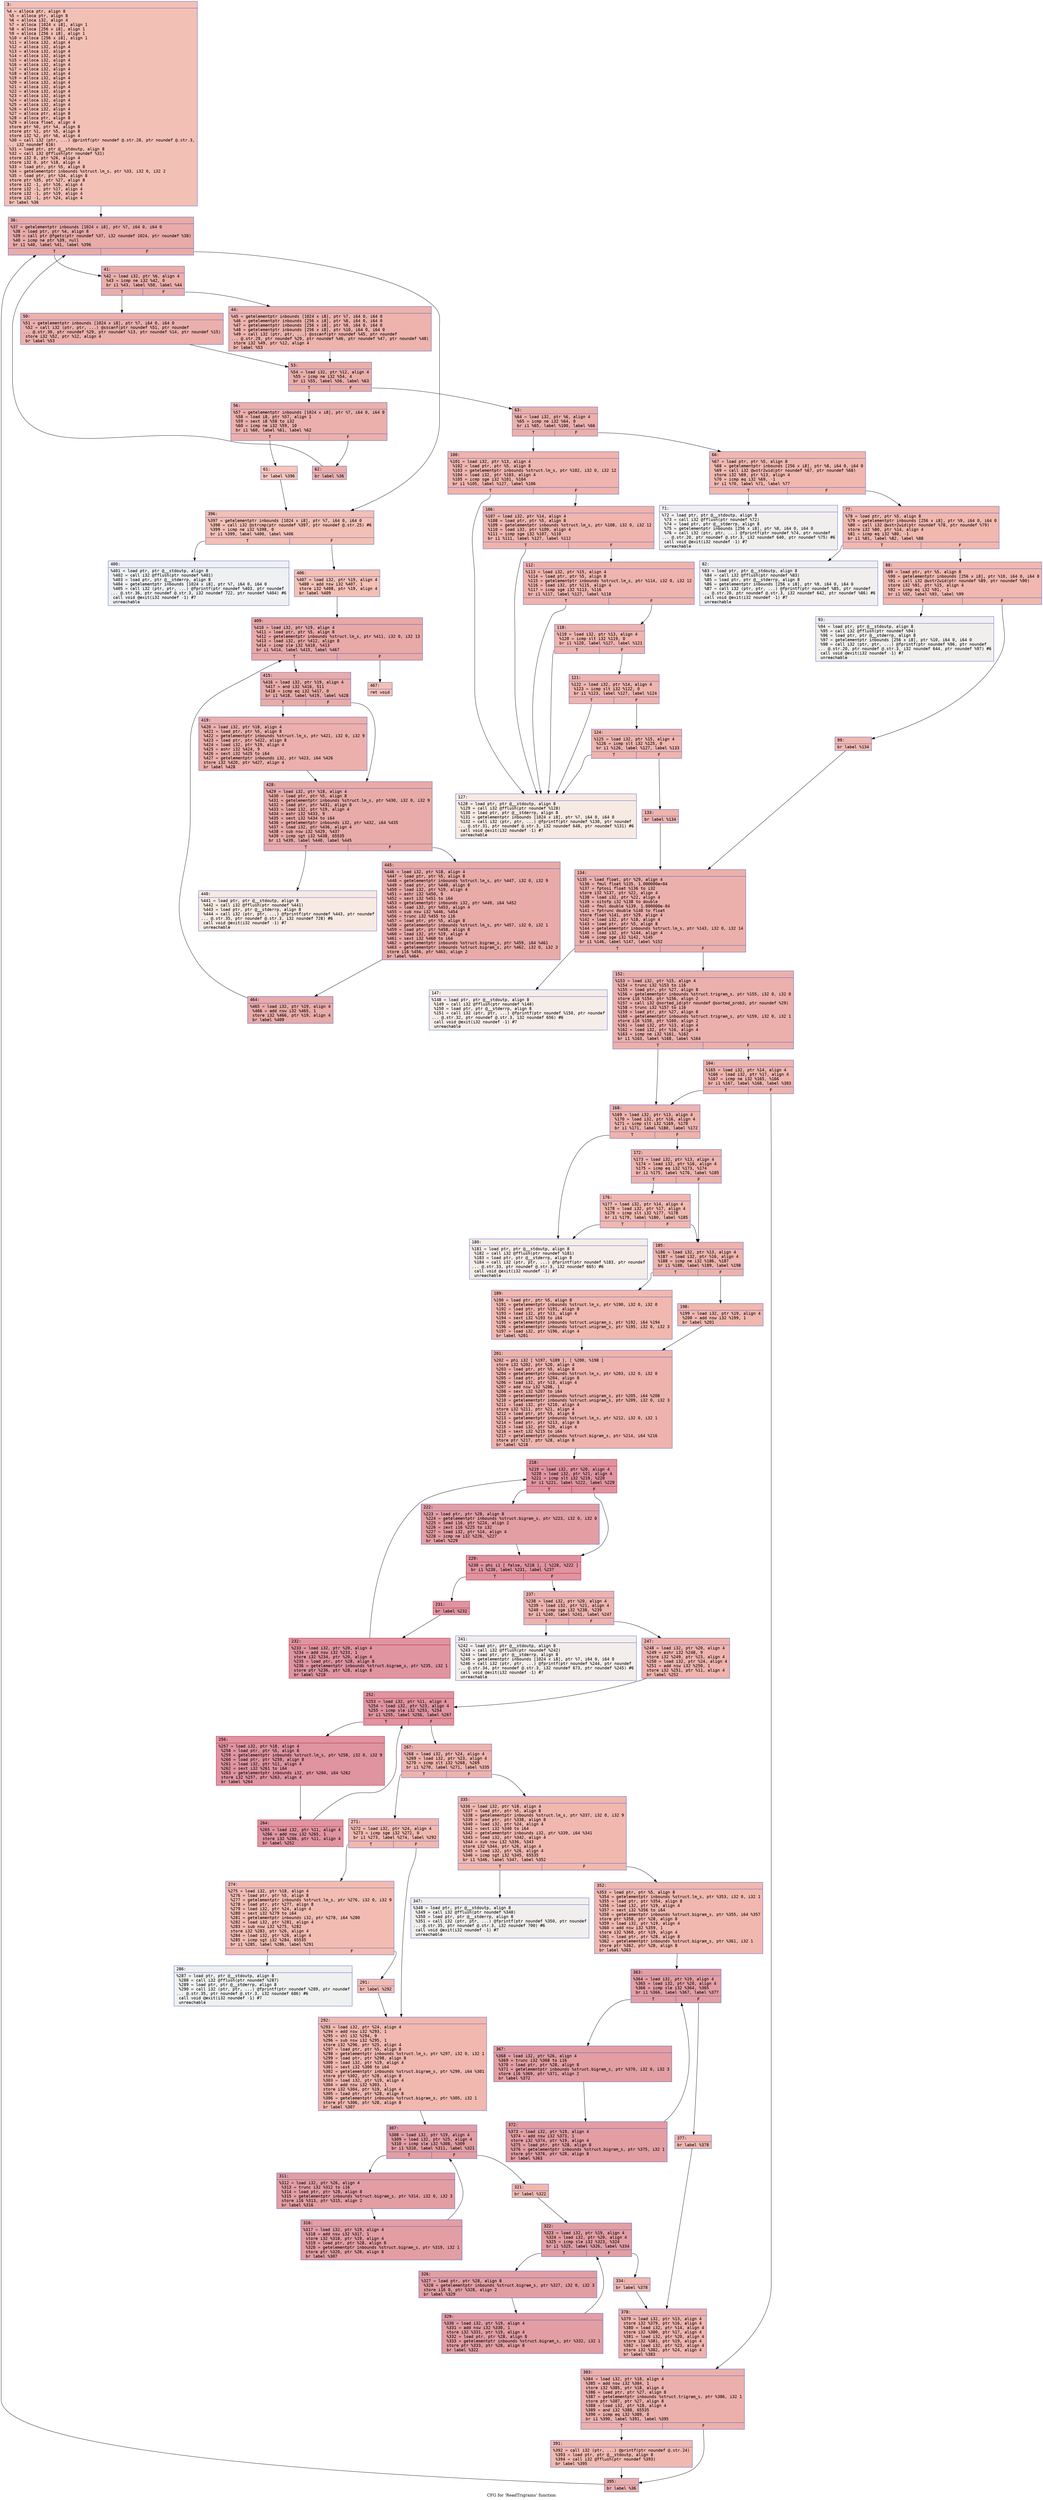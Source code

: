 digraph "CFG for 'ReadTrigrams' function" {
	label="CFG for 'ReadTrigrams' function";

	Node0x600001031900 [shape=record,color="#3d50c3ff", style=filled, fillcolor="#e5705870" fontname="Courier",label="{3:\l|  %4 = alloca ptr, align 8\l  %5 = alloca ptr, align 8\l  %6 = alloca i32, align 4\l  %7 = alloca [1024 x i8], align 1\l  %8 = alloca [256 x i8], align 1\l  %9 = alloca [256 x i8], align 1\l  %10 = alloca [256 x i8], align 1\l  %11 = alloca i32, align 4\l  %12 = alloca i32, align 4\l  %13 = alloca i32, align 4\l  %14 = alloca i32, align 4\l  %15 = alloca i32, align 4\l  %16 = alloca i32, align 4\l  %17 = alloca i32, align 4\l  %18 = alloca i32, align 4\l  %19 = alloca i32, align 4\l  %20 = alloca i32, align 4\l  %21 = alloca i32, align 4\l  %22 = alloca i32, align 4\l  %23 = alloca i32, align 4\l  %24 = alloca i32, align 4\l  %25 = alloca i32, align 4\l  %26 = alloca i32, align 4\l  %27 = alloca ptr, align 8\l  %28 = alloca ptr, align 8\l  %29 = alloca float, align 4\l  store ptr %0, ptr %4, align 8\l  store ptr %1, ptr %5, align 8\l  store i32 %2, ptr %6, align 4\l  %30 = call i32 (ptr, ...) @printf(ptr noundef @.str.28, ptr noundef @.str.3,\l... i32 noundef 616)\l  %31 = load ptr, ptr @__stdoutp, align 8\l  %32 = call i32 @fflush(ptr noundef %31)\l  store i32 0, ptr %26, align 4\l  store i32 0, ptr %18, align 4\l  %33 = load ptr, ptr %5, align 8\l  %34 = getelementptr inbounds %struct.lm_s, ptr %33, i32 0, i32 2\l  %35 = load ptr, ptr %34, align 8\l  store ptr %35, ptr %27, align 8\l  store i32 -1, ptr %16, align 4\l  store i32 -1, ptr %17, align 4\l  store i32 -1, ptr %19, align 4\l  store i32 -1, ptr %24, align 4\l  br label %36\l}"];
	Node0x600001031900 -> Node0x600001031950[tooltip="3 -> 36\nProbability 100.00%" ];
	Node0x600001031950 [shape=record,color="#3d50c3ff", style=filled, fillcolor="#cc403a70" fontname="Courier",label="{36:\l|  %37 = getelementptr inbounds [1024 x i8], ptr %7, i64 0, i64 0\l  %38 = load ptr, ptr %4, align 8\l  %39 = call ptr @fgets(ptr noundef %37, i32 noundef 1024, ptr noundef %38)\l  %40 = icmp ne ptr %39, null\l  br i1 %40, label %41, label %396\l|{<s0>T|<s1>F}}"];
	Node0x600001031950:s0 -> Node0x6000010319a0[tooltip="36 -> 41\nProbability 96.88%" ];
	Node0x600001031950:s1 -> Node0x600001032fd0[tooltip="36 -> 396\nProbability 3.12%" ];
	Node0x6000010319a0 [shape=record,color="#3d50c3ff", style=filled, fillcolor="#d0473d70" fontname="Courier",label="{41:\l|  %42 = load i32, ptr %6, align 4\l  %43 = icmp ne i32 %42, 0\l  br i1 %43, label %50, label %44\l|{<s0>T|<s1>F}}"];
	Node0x6000010319a0:s0 -> Node0x600001031a40[tooltip="41 -> 50\nProbability 62.50%" ];
	Node0x6000010319a0:s1 -> Node0x6000010319f0[tooltip="41 -> 44\nProbability 37.50%" ];
	Node0x6000010319f0 [shape=record,color="#3d50c3ff", style=filled, fillcolor="#d6524470" fontname="Courier",label="{44:\l|  %45 = getelementptr inbounds [1024 x i8], ptr %7, i64 0, i64 0\l  %46 = getelementptr inbounds [256 x i8], ptr %8, i64 0, i64 0\l  %47 = getelementptr inbounds [256 x i8], ptr %9, i64 0, i64 0\l  %48 = getelementptr inbounds [256 x i8], ptr %10, i64 0, i64 0\l  %49 = call i32 (ptr, ptr, ...) @sscanf(ptr noundef %45, ptr noundef\l... @.str.29, ptr noundef %29, ptr noundef %46, ptr noundef %47, ptr noundef %48)\l  store i32 %49, ptr %12, align 4\l  br label %53\l}"];
	Node0x6000010319f0 -> Node0x600001031a90[tooltip="44 -> 53\nProbability 100.00%" ];
	Node0x600001031a40 [shape=record,color="#3d50c3ff", style=filled, fillcolor="#d24b4070" fontname="Courier",label="{50:\l|  %51 = getelementptr inbounds [1024 x i8], ptr %7, i64 0, i64 0\l  %52 = call i32 (ptr, ptr, ...) @sscanf(ptr noundef %51, ptr noundef\l... @.str.30, ptr noundef %29, ptr noundef %13, ptr noundef %14, ptr noundef %15)\l  store i32 %52, ptr %12, align 4\l  br label %53\l}"];
	Node0x600001031a40 -> Node0x600001031a90[tooltip="50 -> 53\nProbability 100.00%" ];
	Node0x600001031a90 [shape=record,color="#3d50c3ff", style=filled, fillcolor="#d0473d70" fontname="Courier",label="{53:\l|  %54 = load i32, ptr %12, align 4\l  %55 = icmp ne i32 %54, 4\l  br i1 %55, label %56, label %63\l|{<s0>T|<s1>F}}"];
	Node0x600001031a90:s0 -> Node0x600001031ae0[tooltip="53 -> 56\nProbability 50.00%" ];
	Node0x600001031a90:s1 -> Node0x600001031bd0[tooltip="53 -> 63\nProbability 50.00%" ];
	Node0x600001031ae0 [shape=record,color="#3d50c3ff", style=filled, fillcolor="#d24b4070" fontname="Courier",label="{56:\l|  %57 = getelementptr inbounds [1024 x i8], ptr %7, i64 0, i64 0\l  %58 = load i8, ptr %57, align 1\l  %59 = sext i8 %58 to i32\l  %60 = icmp ne i32 %59, 10\l  br i1 %60, label %61, label %62\l|{<s0>T|<s1>F}}"];
	Node0x600001031ae0:s0 -> Node0x600001031b30[tooltip="56 -> 61\nProbability 3.12%" ];
	Node0x600001031ae0:s1 -> Node0x600001031b80[tooltip="56 -> 62\nProbability 96.88%" ];
	Node0x600001031b30 [shape=record,color="#3d50c3ff", style=filled, fillcolor="#ec7f6370" fontname="Courier",label="{61:\l|  br label %396\l}"];
	Node0x600001031b30 -> Node0x600001032fd0[tooltip="61 -> 396\nProbability 100.00%" ];
	Node0x600001031b80 [shape=record,color="#3d50c3ff", style=filled, fillcolor="#d24b4070" fontname="Courier",label="{62:\l|  br label %36\l}"];
	Node0x600001031b80 -> Node0x600001031950[tooltip="62 -> 36\nProbability 100.00%" ];
	Node0x600001031bd0 [shape=record,color="#3d50c3ff", style=filled, fillcolor="#d24b4070" fontname="Courier",label="{63:\l|  %64 = load i32, ptr %6, align 4\l  %65 = icmp ne i32 %64, 0\l  br i1 %65, label %100, label %66\l|{<s0>T|<s1>F}}"];
	Node0x600001031bd0:s0 -> Node0x600001031e50[tooltip="63 -> 100\nProbability 62.50%" ];
	Node0x600001031bd0:s1 -> Node0x600001031c20[tooltip="63 -> 66\nProbability 37.50%" ];
	Node0x600001031c20 [shape=record,color="#3d50c3ff", style=filled, fillcolor="#dc5d4a70" fontname="Courier",label="{66:\l|  %67 = load ptr, ptr %5, align 8\l  %68 = getelementptr inbounds [256 x i8], ptr %8, i64 0, i64 0\l  %69 = call i32 @wstr2wid(ptr noundef %67, ptr noundef %68)\l  store i32 %69, ptr %13, align 4\l  %70 = icmp eq i32 %69, -1\l  br i1 %70, label %71, label %77\l|{<s0>T|<s1>F}}"];
	Node0x600001031c20:s0 -> Node0x600001031c70[tooltip="66 -> 71\nProbability 0.00%" ];
	Node0x600001031c20:s1 -> Node0x600001031cc0[tooltip="66 -> 77\nProbability 100.00%" ];
	Node0x600001031c70 [shape=record,color="#3d50c3ff", style=filled, fillcolor="#e0dbd870" fontname="Courier",label="{71:\l|  %72 = load ptr, ptr @__stdoutp, align 8\l  %73 = call i32 @fflush(ptr noundef %72)\l  %74 = load ptr, ptr @__stderrp, align 8\l  %75 = getelementptr inbounds [256 x i8], ptr %8, i64 0, i64 0\l  %76 = call i32 (ptr, ptr, ...) @fprintf(ptr noundef %74, ptr noundef\l... @.str.20, ptr noundef @.str.3, i32 noundef 640, ptr noundef %75) #6\l  call void @exit(i32 noundef -1) #7\l  unreachable\l}"];
	Node0x600001031cc0 [shape=record,color="#3d50c3ff", style=filled, fillcolor="#dc5d4a70" fontname="Courier",label="{77:\l|  %78 = load ptr, ptr %5, align 8\l  %79 = getelementptr inbounds [256 x i8], ptr %9, i64 0, i64 0\l  %80 = call i32 @wstr2wid(ptr noundef %78, ptr noundef %79)\l  store i32 %80, ptr %14, align 4\l  %81 = icmp eq i32 %80, -1\l  br i1 %81, label %82, label %88\l|{<s0>T|<s1>F}}"];
	Node0x600001031cc0:s0 -> Node0x600001031d10[tooltip="77 -> 82\nProbability 0.00%" ];
	Node0x600001031cc0:s1 -> Node0x600001031d60[tooltip="77 -> 88\nProbability 100.00%" ];
	Node0x600001031d10 [shape=record,color="#3d50c3ff", style=filled, fillcolor="#e0dbd870" fontname="Courier",label="{82:\l|  %83 = load ptr, ptr @__stdoutp, align 8\l  %84 = call i32 @fflush(ptr noundef %83)\l  %85 = load ptr, ptr @__stderrp, align 8\l  %86 = getelementptr inbounds [256 x i8], ptr %9, i64 0, i64 0\l  %87 = call i32 (ptr, ptr, ...) @fprintf(ptr noundef %85, ptr noundef\l... @.str.20, ptr noundef @.str.3, i32 noundef 642, ptr noundef %86) #6\l  call void @exit(i32 noundef -1) #7\l  unreachable\l}"];
	Node0x600001031d60 [shape=record,color="#3d50c3ff", style=filled, fillcolor="#dc5d4a70" fontname="Courier",label="{88:\l|  %89 = load ptr, ptr %5, align 8\l  %90 = getelementptr inbounds [256 x i8], ptr %10, i64 0, i64 0\l  %91 = call i32 @wstr2wid(ptr noundef %89, ptr noundef %90)\l  store i32 %91, ptr %15, align 4\l  %92 = icmp eq i32 %91, -1\l  br i1 %92, label %93, label %99\l|{<s0>T|<s1>F}}"];
	Node0x600001031d60:s0 -> Node0x600001031db0[tooltip="88 -> 93\nProbability 0.00%" ];
	Node0x600001031d60:s1 -> Node0x600001031e00[tooltip="88 -> 99\nProbability 100.00%" ];
	Node0x600001031db0 [shape=record,color="#3d50c3ff", style=filled, fillcolor="#e0dbd870" fontname="Courier",label="{93:\l|  %94 = load ptr, ptr @__stdoutp, align 8\l  %95 = call i32 @fflush(ptr noundef %94)\l  %96 = load ptr, ptr @__stderrp, align 8\l  %97 = getelementptr inbounds [256 x i8], ptr %10, i64 0, i64 0\l  %98 = call i32 (ptr, ptr, ...) @fprintf(ptr noundef %96, ptr noundef\l... @.str.20, ptr noundef @.str.3, i32 noundef 644, ptr noundef %97) #6\l  call void @exit(i32 noundef -1) #7\l  unreachable\l}"];
	Node0x600001031e00 [shape=record,color="#3d50c3ff", style=filled, fillcolor="#dc5d4a70" fontname="Courier",label="{99:\l|  br label %134\l}"];
	Node0x600001031e00 -> Node0x6000010320d0[tooltip="99 -> 134\nProbability 100.00%" ];
	Node0x600001031e50 [shape=record,color="#3d50c3ff", style=filled, fillcolor="#d8564670" fontname="Courier",label="{100:\l|  %101 = load i32, ptr %13, align 4\l  %102 = load ptr, ptr %5, align 8\l  %103 = getelementptr inbounds %struct.lm_s, ptr %102, i32 0, i32 12\l  %104 = load i32, ptr %103, align 4\l  %105 = icmp sge i32 %101, %104\l  br i1 %105, label %127, label %106\l|{<s0>T|<s1>F}}"];
	Node0x600001031e50:s0 -> Node0x600001032030[tooltip="100 -> 127\nProbability 0.00%" ];
	Node0x600001031e50:s1 -> Node0x600001031ea0[tooltip="100 -> 106\nProbability 100.00%" ];
	Node0x600001031ea0 [shape=record,color="#3d50c3ff", style=filled, fillcolor="#d8564670" fontname="Courier",label="{106:\l|  %107 = load i32, ptr %14, align 4\l  %108 = load ptr, ptr %5, align 8\l  %109 = getelementptr inbounds %struct.lm_s, ptr %108, i32 0, i32 12\l  %110 = load i32, ptr %109, align 4\l  %111 = icmp sge i32 %107, %110\l  br i1 %111, label %127, label %112\l|{<s0>T|<s1>F}}"];
	Node0x600001031ea0:s0 -> Node0x600001032030[tooltip="106 -> 127\nProbability 0.00%" ];
	Node0x600001031ea0:s1 -> Node0x600001031ef0[tooltip="106 -> 112\nProbability 100.00%" ];
	Node0x600001031ef0 [shape=record,color="#3d50c3ff", style=filled, fillcolor="#d8564670" fontname="Courier",label="{112:\l|  %113 = load i32, ptr %15, align 4\l  %114 = load ptr, ptr %5, align 8\l  %115 = getelementptr inbounds %struct.lm_s, ptr %114, i32 0, i32 12\l  %116 = load i32, ptr %115, align 4\l  %117 = icmp sge i32 %113, %116\l  br i1 %117, label %127, label %118\l|{<s0>T|<s1>F}}"];
	Node0x600001031ef0:s0 -> Node0x600001032030[tooltip="112 -> 127\nProbability 0.00%" ];
	Node0x600001031ef0:s1 -> Node0x600001031f40[tooltip="112 -> 118\nProbability 100.00%" ];
	Node0x600001031f40 [shape=record,color="#3d50c3ff", style=filled, fillcolor="#d8564670" fontname="Courier",label="{118:\l|  %119 = load i32, ptr %13, align 4\l  %120 = icmp slt i32 %119, 0\l  br i1 %120, label %127, label %121\l|{<s0>T|<s1>F}}"];
	Node0x600001031f40:s0 -> Node0x600001032030[tooltip="118 -> 127\nProbability 0.00%" ];
	Node0x600001031f40:s1 -> Node0x600001031f90[tooltip="118 -> 121\nProbability 100.00%" ];
	Node0x600001031f90 [shape=record,color="#3d50c3ff", style=filled, fillcolor="#d8564670" fontname="Courier",label="{121:\l|  %122 = load i32, ptr %14, align 4\l  %123 = icmp slt i32 %122, 0\l  br i1 %123, label %127, label %124\l|{<s0>T|<s1>F}}"];
	Node0x600001031f90:s0 -> Node0x600001032030[tooltip="121 -> 127\nProbability 0.00%" ];
	Node0x600001031f90:s1 -> Node0x600001031fe0[tooltip="121 -> 124\nProbability 100.00%" ];
	Node0x600001031fe0 [shape=record,color="#3d50c3ff", style=filled, fillcolor="#d8564670" fontname="Courier",label="{124:\l|  %125 = load i32, ptr %15, align 4\l  %126 = icmp slt i32 %125, 0\l  br i1 %126, label %127, label %133\l|{<s0>T|<s1>F}}"];
	Node0x600001031fe0:s0 -> Node0x600001032030[tooltip="124 -> 127\nProbability 0.00%" ];
	Node0x600001031fe0:s1 -> Node0x600001032080[tooltip="124 -> 133\nProbability 100.00%" ];
	Node0x600001032030 [shape=record,color="#3d50c3ff", style=filled, fillcolor="#eed0c070" fontname="Courier",label="{127:\l|  %128 = load ptr, ptr @__stdoutp, align 8\l  %129 = call i32 @fflush(ptr noundef %128)\l  %130 = load ptr, ptr @__stderrp, align 8\l  %131 = getelementptr inbounds [1024 x i8], ptr %7, i64 0, i64 0\l  %132 = call i32 (ptr, ptr, ...) @fprintf(ptr noundef %130, ptr noundef\l... @.str.31, ptr noundef @.str.3, i32 noundef 648, ptr noundef %131) #6\l  call void @exit(i32 noundef -1) #7\l  unreachable\l}"];
	Node0x600001032080 [shape=record,color="#3d50c3ff", style=filled, fillcolor="#d8564670" fontname="Courier",label="{133:\l|  br label %134\l}"];
	Node0x600001032080 -> Node0x6000010320d0[tooltip="133 -> 134\nProbability 100.00%" ];
	Node0x6000010320d0 [shape=record,color="#3d50c3ff", style=filled, fillcolor="#d24b4070" fontname="Courier",label="{134:\l|  %135 = load float, ptr %29, align 4\l  %136 = fmul float %135, 1.000000e+04\l  %137 = fptosi float %136 to i32\l  store i32 %137, ptr %22, align 4\l  %138 = load i32, ptr %22, align 4\l  %139 = sitofp i32 %138 to double\l  %140 = fmul double %139, 1.000000e-04\l  %141 = fptrunc double %140 to float\l  store float %141, ptr %29, align 4\l  %142 = load i32, ptr %18, align 4\l  %143 = load ptr, ptr %5, align 8\l  %144 = getelementptr inbounds %struct.lm_s, ptr %143, i32 0, i32 14\l  %145 = load i32, ptr %144, align 4\l  %146 = icmp sge i32 %142, %145\l  br i1 %146, label %147, label %152\l|{<s0>T|<s1>F}}"];
	Node0x6000010320d0:s0 -> Node0x600001032120[tooltip="134 -> 147\nProbability 0.00%" ];
	Node0x6000010320d0:s1 -> Node0x600001032170[tooltip="134 -> 152\nProbability 100.00%" ];
	Node0x600001032120 [shape=record,color="#3d50c3ff", style=filled, fillcolor="#e8d6cc70" fontname="Courier",label="{147:\l|  %148 = load ptr, ptr @__stdoutp, align 8\l  %149 = call i32 @fflush(ptr noundef %148)\l  %150 = load ptr, ptr @__stderrp, align 8\l  %151 = call i32 (ptr, ptr, ...) @fprintf(ptr noundef %150, ptr noundef\l... @.str.32, ptr noundef @.str.3, i32 noundef 656) #6\l  call void @exit(i32 noundef -1) #7\l  unreachable\l}"];
	Node0x600001032170 [shape=record,color="#3d50c3ff", style=filled, fillcolor="#d24b4070" fontname="Courier",label="{152:\l|  %153 = load i32, ptr %15, align 4\l  %154 = trunc i32 %153 to i16\l  %155 = load ptr, ptr %27, align 8\l  %156 = getelementptr inbounds %struct.trigram_s, ptr %155, i32 0, i32 0\l  store i16 %154, ptr %156, align 2\l  %157 = call i32 @sorted_id(ptr noundef @sorted_prob3, ptr noundef %29)\l  %158 = trunc i32 %157 to i16\l  %159 = load ptr, ptr %27, align 8\l  %160 = getelementptr inbounds %struct.trigram_s, ptr %159, i32 0, i32 1\l  store i16 %158, ptr %160, align 2\l  %161 = load i32, ptr %13, align 4\l  %162 = load i32, ptr %16, align 4\l  %163 = icmp ne i32 %161, %162\l  br i1 %163, label %168, label %164\l|{<s0>T|<s1>F}}"];
	Node0x600001032170:s0 -> Node0x600001032210[tooltip="152 -> 168\nProbability 50.00%" ];
	Node0x600001032170:s1 -> Node0x6000010321c0[tooltip="152 -> 164\nProbability 50.00%" ];
	Node0x6000010321c0 [shape=record,color="#3d50c3ff", style=filled, fillcolor="#d8564670" fontname="Courier",label="{164:\l|  %165 = load i32, ptr %14, align 4\l  %166 = load i32, ptr %17, align 4\l  %167 = icmp ne i32 %165, %166\l  br i1 %167, label %168, label %383\l|{<s0>T|<s1>F}}"];
	Node0x6000010321c0:s0 -> Node0x600001032210[tooltip="164 -> 168\nProbability 50.00%" ];
	Node0x6000010321c0:s1 -> Node0x600001032ee0[tooltip="164 -> 383\nProbability 50.00%" ];
	Node0x600001032210 [shape=record,color="#3d50c3ff", style=filled, fillcolor="#d6524470" fontname="Courier",label="{168:\l|  %169 = load i32, ptr %13, align 4\l  %170 = load i32, ptr %16, align 4\l  %171 = icmp slt i32 %169, %170\l  br i1 %171, label %180, label %172\l|{<s0>T|<s1>F}}"];
	Node0x600001032210:s0 -> Node0x600001032300[tooltip="168 -> 180\nProbability 0.00%" ];
	Node0x600001032210:s1 -> Node0x600001032260[tooltip="168 -> 172\nProbability 100.00%" ];
	Node0x600001032260 [shape=record,color="#3d50c3ff", style=filled, fillcolor="#d6524470" fontname="Courier",label="{172:\l|  %173 = load i32, ptr %13, align 4\l  %174 = load i32, ptr %16, align 4\l  %175 = icmp eq i32 %173, %174\l  br i1 %175, label %176, label %185\l|{<s0>T|<s1>F}}"];
	Node0x600001032260:s0 -> Node0x6000010322b0[tooltip="172 -> 176\nProbability 50.00%" ];
	Node0x600001032260:s1 -> Node0x600001032350[tooltip="172 -> 185\nProbability 50.00%" ];
	Node0x6000010322b0 [shape=record,color="#3d50c3ff", style=filled, fillcolor="#dc5d4a70" fontname="Courier",label="{176:\l|  %177 = load i32, ptr %14, align 4\l  %178 = load i32, ptr %17, align 4\l  %179 = icmp slt i32 %177, %178\l  br i1 %179, label %180, label %185\l|{<s0>T|<s1>F}}"];
	Node0x6000010322b0:s0 -> Node0x600001032300[tooltip="176 -> 180\nProbability 0.00%" ];
	Node0x6000010322b0:s1 -> Node0x600001032350[tooltip="176 -> 185\nProbability 100.00%" ];
	Node0x600001032300 [shape=record,color="#3d50c3ff", style=filled, fillcolor="#e8d6cc70" fontname="Courier",label="{180:\l|  %181 = load ptr, ptr @__stdoutp, align 8\l  %182 = call i32 @fflush(ptr noundef %181)\l  %183 = load ptr, ptr @__stderrp, align 8\l  %184 = call i32 (ptr, ptr, ...) @fprintf(ptr noundef %183, ptr noundef\l... @.str.33, ptr noundef @.str.3, i32 noundef 665) #6\l  call void @exit(i32 noundef -1) #7\l  unreachable\l}"];
	Node0x600001032350 [shape=record,color="#3d50c3ff", style=filled, fillcolor="#d6524470" fontname="Courier",label="{185:\l|  %186 = load i32, ptr %13, align 4\l  %187 = load i32, ptr %16, align 4\l  %188 = icmp ne i32 %186, %187\l  br i1 %188, label %189, label %198\l|{<s0>T|<s1>F}}"];
	Node0x600001032350:s0 -> Node0x6000010323a0[tooltip="185 -> 189\nProbability 50.00%" ];
	Node0x600001032350:s1 -> Node0x6000010323f0[tooltip="185 -> 198\nProbability 50.00%" ];
	Node0x6000010323a0 [shape=record,color="#3d50c3ff", style=filled, fillcolor="#dc5d4a70" fontname="Courier",label="{189:\l|  %190 = load ptr, ptr %5, align 8\l  %191 = getelementptr inbounds %struct.lm_s, ptr %190, i32 0, i32 0\l  %192 = load ptr, ptr %191, align 8\l  %193 = load i32, ptr %13, align 4\l  %194 = sext i32 %193 to i64\l  %195 = getelementptr inbounds %struct.unigram_s, ptr %192, i64 %194\l  %196 = getelementptr inbounds %struct.unigram_s, ptr %195, i32 0, i32 3\l  %197 = load i32, ptr %196, align 4\l  br label %201\l}"];
	Node0x6000010323a0 -> Node0x600001032440[tooltip="189 -> 201\nProbability 100.00%" ];
	Node0x6000010323f0 [shape=record,color="#3d50c3ff", style=filled, fillcolor="#dc5d4a70" fontname="Courier",label="{198:\l|  %199 = load i32, ptr %19, align 4\l  %200 = add nsw i32 %199, 1\l  br label %201\l}"];
	Node0x6000010323f0 -> Node0x600001032440[tooltip="198 -> 201\nProbability 100.00%" ];
	Node0x600001032440 [shape=record,color="#3d50c3ff", style=filled, fillcolor="#d6524470" fontname="Courier",label="{201:\l|  %202 = phi i32 [ %197, %189 ], [ %200, %198 ]\l  store i32 %202, ptr %20, align 4\l  %203 = load ptr, ptr %5, align 8\l  %204 = getelementptr inbounds %struct.lm_s, ptr %203, i32 0, i32 0\l  %205 = load ptr, ptr %204, align 8\l  %206 = load i32, ptr %13, align 4\l  %207 = add nsw i32 %206, 1\l  %208 = sext i32 %207 to i64\l  %209 = getelementptr inbounds %struct.unigram_s, ptr %205, i64 %208\l  %210 = getelementptr inbounds %struct.unigram_s, ptr %209, i32 0, i32 3\l  %211 = load i32, ptr %210, align 4\l  store i32 %211, ptr %21, align 4\l  %212 = load ptr, ptr %5, align 8\l  %213 = getelementptr inbounds %struct.lm_s, ptr %212, i32 0, i32 1\l  %214 = load ptr, ptr %213, align 8\l  %215 = load i32, ptr %20, align 4\l  %216 = sext i32 %215 to i64\l  %217 = getelementptr inbounds %struct.bigram_s, ptr %214, i64 %216\l  store ptr %217, ptr %28, align 8\l  br label %218\l}"];
	Node0x600001032440 -> Node0x600001032490[tooltip="201 -> 218\nProbability 100.00%" ];
	Node0x600001032490 [shape=record,color="#b70d28ff", style=filled, fillcolor="#b70d2870" fontname="Courier",label="{218:\l|  %219 = load i32, ptr %20, align 4\l  %220 = load i32, ptr %21, align 4\l  %221 = icmp slt i32 %219, %220\l  br i1 %221, label %222, label %229\l|{<s0>T|<s1>F}}"];
	Node0x600001032490:s0 -> Node0x6000010324e0[tooltip="218 -> 222\nProbability 50.00%" ];
	Node0x600001032490:s1 -> Node0x600001032530[tooltip="218 -> 229\nProbability 50.00%" ];
	Node0x6000010324e0 [shape=record,color="#3d50c3ff", style=filled, fillcolor="#be242e70" fontname="Courier",label="{222:\l|  %223 = load ptr, ptr %28, align 8\l  %224 = getelementptr inbounds %struct.bigram_s, ptr %223, i32 0, i32 0\l  %225 = load i16, ptr %224, align 2\l  %226 = zext i16 %225 to i32\l  %227 = load i32, ptr %14, align 4\l  %228 = icmp ne i32 %226, %227\l  br label %229\l}"];
	Node0x6000010324e0 -> Node0x600001032530[tooltip="222 -> 229\nProbability 100.00%" ];
	Node0x600001032530 [shape=record,color="#b70d28ff", style=filled, fillcolor="#b70d2870" fontname="Courier",label="{229:\l|  %230 = phi i1 [ false, %218 ], [ %228, %222 ]\l  br i1 %230, label %231, label %237\l|{<s0>T|<s1>F}}"];
	Node0x600001032530:s0 -> Node0x600001032580[tooltip="229 -> 231\nProbability 96.88%" ];
	Node0x600001032530:s1 -> Node0x600001032620[tooltip="229 -> 237\nProbability 3.12%" ];
	Node0x600001032580 [shape=record,color="#b70d28ff", style=filled, fillcolor="#b70d2870" fontname="Courier",label="{231:\l|  br label %232\l}"];
	Node0x600001032580 -> Node0x6000010325d0[tooltip="231 -> 232\nProbability 100.00%" ];
	Node0x6000010325d0 [shape=record,color="#b70d28ff", style=filled, fillcolor="#b70d2870" fontname="Courier",label="{232:\l|  %233 = load i32, ptr %20, align 4\l  %234 = add nsw i32 %233, 1\l  store i32 %234, ptr %20, align 4\l  %235 = load ptr, ptr %28, align 8\l  %236 = getelementptr inbounds %struct.bigram_s, ptr %235, i32 1\l  store ptr %236, ptr %28, align 8\l  br label %218\l}"];
	Node0x6000010325d0 -> Node0x600001032490[tooltip="232 -> 218\nProbability 100.00%" ];
	Node0x600001032620 [shape=record,color="#3d50c3ff", style=filled, fillcolor="#d6524470" fontname="Courier",label="{237:\l|  %238 = load i32, ptr %20, align 4\l  %239 = load i32, ptr %21, align 4\l  %240 = icmp sge i32 %238, %239\l  br i1 %240, label %241, label %247\l|{<s0>T|<s1>F}}"];
	Node0x600001032620:s0 -> Node0x600001032670[tooltip="237 -> 241\nProbability 0.00%" ];
	Node0x600001032620:s1 -> Node0x6000010326c0[tooltip="237 -> 247\nProbability 100.00%" ];
	Node0x600001032670 [shape=record,color="#3d50c3ff", style=filled, fillcolor="#e5d8d170" fontname="Courier",label="{241:\l|  %242 = load ptr, ptr @__stdoutp, align 8\l  %243 = call i32 @fflush(ptr noundef %242)\l  %244 = load ptr, ptr @__stderrp, align 8\l  %245 = getelementptr inbounds [1024 x i8], ptr %7, i64 0, i64 0\l  %246 = call i32 (ptr, ptr, ...) @fprintf(ptr noundef %244, ptr noundef\l... @.str.34, ptr noundef @.str.3, i32 noundef 673, ptr noundef %245) #6\l  call void @exit(i32 noundef -1) #7\l  unreachable\l}"];
	Node0x6000010326c0 [shape=record,color="#3d50c3ff", style=filled, fillcolor="#d6524470" fontname="Courier",label="{247:\l|  %248 = load i32, ptr %20, align 4\l  %249 = ashr i32 %248, 9\l  store i32 %249, ptr %23, align 4\l  %250 = load i32, ptr %24, align 4\l  %251 = add nsw i32 %250, 1\l  store i32 %251, ptr %11, align 4\l  br label %252\l}"];
	Node0x6000010326c0 -> Node0x600001032710[tooltip="247 -> 252\nProbability 100.00%" ];
	Node0x600001032710 [shape=record,color="#b70d28ff", style=filled, fillcolor="#b70d2870" fontname="Courier",label="{252:\l|  %253 = load i32, ptr %11, align 4\l  %254 = load i32, ptr %23, align 4\l  %255 = icmp sle i32 %253, %254\l  br i1 %255, label %256, label %267\l|{<s0>T|<s1>F}}"];
	Node0x600001032710:s0 -> Node0x600001032760[tooltip="252 -> 256\nProbability 96.88%" ];
	Node0x600001032710:s1 -> Node0x600001032800[tooltip="252 -> 267\nProbability 3.12%" ];
	Node0x600001032760 [shape=record,color="#b70d28ff", style=filled, fillcolor="#b70d2870" fontname="Courier",label="{256:\l|  %257 = load i32, ptr %18, align 4\l  %258 = load ptr, ptr %5, align 8\l  %259 = getelementptr inbounds %struct.lm_s, ptr %258, i32 0, i32 9\l  %260 = load ptr, ptr %259, align 8\l  %261 = load i32, ptr %11, align 4\l  %262 = sext i32 %261 to i64\l  %263 = getelementptr inbounds i32, ptr %260, i64 %262\l  store i32 %257, ptr %263, align 4\l  br label %264\l}"];
	Node0x600001032760 -> Node0x6000010327b0[tooltip="256 -> 264\nProbability 100.00%" ];
	Node0x6000010327b0 [shape=record,color="#b70d28ff", style=filled, fillcolor="#b70d2870" fontname="Courier",label="{264:\l|  %265 = load i32, ptr %11, align 4\l  %266 = add nsw i32 %265, 1\l  store i32 %266, ptr %11, align 4\l  br label %252\l}"];
	Node0x6000010327b0 -> Node0x600001032710[tooltip="264 -> 252\nProbability 100.00%" ];
	Node0x600001032800 [shape=record,color="#3d50c3ff", style=filled, fillcolor="#d6524470" fontname="Courier",label="{267:\l|  %268 = load i32, ptr %24, align 4\l  %269 = load i32, ptr %23, align 4\l  %270 = icmp slt i32 %268, %269\l  br i1 %270, label %271, label %335\l|{<s0>T|<s1>F}}"];
	Node0x600001032800:s0 -> Node0x600001032850[tooltip="267 -> 271\nProbability 50.00%" ];
	Node0x600001032800:s1 -> Node0x600001032c60[tooltip="267 -> 335\nProbability 50.00%" ];
	Node0x600001032850 [shape=record,color="#3d50c3ff", style=filled, fillcolor="#dc5d4a70" fontname="Courier",label="{271:\l|  %272 = load i32, ptr %24, align 4\l  %273 = icmp sge i32 %272, 0\l  br i1 %273, label %274, label %292\l|{<s0>T|<s1>F}}"];
	Node0x600001032850:s0 -> Node0x6000010328a0[tooltip="271 -> 274\nProbability 50.00%" ];
	Node0x600001032850:s1 -> Node0x600001032990[tooltip="271 -> 292\nProbability 50.00%" ];
	Node0x6000010328a0 [shape=record,color="#3d50c3ff", style=filled, fillcolor="#e1675170" fontname="Courier",label="{274:\l|  %275 = load i32, ptr %18, align 4\l  %276 = load ptr, ptr %5, align 8\l  %277 = getelementptr inbounds %struct.lm_s, ptr %276, i32 0, i32 9\l  %278 = load ptr, ptr %277, align 8\l  %279 = load i32, ptr %24, align 4\l  %280 = sext i32 %279 to i64\l  %281 = getelementptr inbounds i32, ptr %278, i64 %280\l  %282 = load i32, ptr %281, align 4\l  %283 = sub nsw i32 %275, %282\l  store i32 %283, ptr %26, align 4\l  %284 = load i32, ptr %26, align 4\l  %285 = icmp sgt i32 %284, 65535\l  br i1 %285, label %286, label %291\l|{<s0>T|<s1>F}}"];
	Node0x6000010328a0:s0 -> Node0x6000010328f0[tooltip="274 -> 286\nProbability 0.00%" ];
	Node0x6000010328a0:s1 -> Node0x600001032940[tooltip="274 -> 291\nProbability 100.00%" ];
	Node0x6000010328f0 [shape=record,color="#3d50c3ff", style=filled, fillcolor="#dbdcde70" fontname="Courier",label="{286:\l|  %287 = load ptr, ptr @__stdoutp, align 8\l  %288 = call i32 @fflush(ptr noundef %287)\l  %289 = load ptr, ptr @__stderrp, align 8\l  %290 = call i32 (ptr, ptr, ...) @fprintf(ptr noundef %289, ptr noundef\l... @.str.35, ptr noundef @.str.3, i32 noundef 686) #6\l  call void @exit(i32 noundef -1) #7\l  unreachable\l}"];
	Node0x600001032940 [shape=record,color="#3d50c3ff", style=filled, fillcolor="#e1675170" fontname="Courier",label="{291:\l|  br label %292\l}"];
	Node0x600001032940 -> Node0x600001032990[tooltip="291 -> 292\nProbability 100.00%" ];
	Node0x600001032990 [shape=record,color="#3d50c3ff", style=filled, fillcolor="#dc5d4a70" fontname="Courier",label="{292:\l|  %293 = load i32, ptr %24, align 4\l  %294 = add nsw i32 %293, 1\l  %295 = shl i32 %294, 9\l  %296 = sub nsw i32 %295, 1\l  store i32 %296, ptr %25, align 4\l  %297 = load ptr, ptr %5, align 8\l  %298 = getelementptr inbounds %struct.lm_s, ptr %297, i32 0, i32 1\l  %299 = load ptr, ptr %298, align 8\l  %300 = load i32, ptr %19, align 4\l  %301 = sext i32 %300 to i64\l  %302 = getelementptr inbounds %struct.bigram_s, ptr %299, i64 %301\l  store ptr %302, ptr %28, align 8\l  %303 = load i32, ptr %19, align 4\l  %304 = add nsw i32 %303, 1\l  store i32 %304, ptr %19, align 4\l  %305 = load ptr, ptr %28, align 8\l  %306 = getelementptr inbounds %struct.bigram_s, ptr %305, i32 1\l  store ptr %306, ptr %28, align 8\l  br label %307\l}"];
	Node0x600001032990 -> Node0x6000010329e0[tooltip="292 -> 307\nProbability 100.00%" ];
	Node0x6000010329e0 [shape=record,color="#3d50c3ff", style=filled, fillcolor="#be242e70" fontname="Courier",label="{307:\l|  %308 = load i32, ptr %19, align 4\l  %309 = load i32, ptr %25, align 4\l  %310 = icmp sle i32 %308, %309\l  br i1 %310, label %311, label %321\l|{<s0>T|<s1>F}}"];
	Node0x6000010329e0:s0 -> Node0x600001032a30[tooltip="307 -> 311\nProbability 96.88%" ];
	Node0x6000010329e0:s1 -> Node0x600001032ad0[tooltip="307 -> 321\nProbability 3.12%" ];
	Node0x600001032a30 [shape=record,color="#3d50c3ff", style=filled, fillcolor="#be242e70" fontname="Courier",label="{311:\l|  %312 = load i32, ptr %26, align 4\l  %313 = trunc i32 %312 to i16\l  %314 = load ptr, ptr %28, align 8\l  %315 = getelementptr inbounds %struct.bigram_s, ptr %314, i32 0, i32 3\l  store i16 %313, ptr %315, align 2\l  br label %316\l}"];
	Node0x600001032a30 -> Node0x600001032a80[tooltip="311 -> 316\nProbability 100.00%" ];
	Node0x600001032a80 [shape=record,color="#3d50c3ff", style=filled, fillcolor="#be242e70" fontname="Courier",label="{316:\l|  %317 = load i32, ptr %19, align 4\l  %318 = add nsw i32 %317, 1\l  store i32 %318, ptr %19, align 4\l  %319 = load ptr, ptr %28, align 8\l  %320 = getelementptr inbounds %struct.bigram_s, ptr %319, i32 1\l  store ptr %320, ptr %28, align 8\l  br label %307\l}"];
	Node0x600001032a80 -> Node0x6000010329e0[tooltip="316 -> 307\nProbability 100.00%" ];
	Node0x600001032ad0 [shape=record,color="#3d50c3ff", style=filled, fillcolor="#dc5d4a70" fontname="Courier",label="{321:\l|  br label %322\l}"];
	Node0x600001032ad0 -> Node0x600001032b20[tooltip="321 -> 322\nProbability 100.00%" ];
	Node0x600001032b20 [shape=record,color="#3d50c3ff", style=filled, fillcolor="#be242e70" fontname="Courier",label="{322:\l|  %323 = load i32, ptr %19, align 4\l  %324 = load i32, ptr %20, align 4\l  %325 = icmp sle i32 %323, %324\l  br i1 %325, label %326, label %334\l|{<s0>T|<s1>F}}"];
	Node0x600001032b20:s0 -> Node0x600001032b70[tooltip="322 -> 326\nProbability 96.88%" ];
	Node0x600001032b20:s1 -> Node0x600001032c10[tooltip="322 -> 334\nProbability 3.12%" ];
	Node0x600001032b70 [shape=record,color="#3d50c3ff", style=filled, fillcolor="#be242e70" fontname="Courier",label="{326:\l|  %327 = load ptr, ptr %28, align 8\l  %328 = getelementptr inbounds %struct.bigram_s, ptr %327, i32 0, i32 3\l  store i16 0, ptr %328, align 2\l  br label %329\l}"];
	Node0x600001032b70 -> Node0x600001032bc0[tooltip="326 -> 329\nProbability 100.00%" ];
	Node0x600001032bc0 [shape=record,color="#3d50c3ff", style=filled, fillcolor="#be242e70" fontname="Courier",label="{329:\l|  %330 = load i32, ptr %19, align 4\l  %331 = add nsw i32 %330, 1\l  store i32 %331, ptr %19, align 4\l  %332 = load ptr, ptr %28, align 8\l  %333 = getelementptr inbounds %struct.bigram_s, ptr %332, i32 1\l  store ptr %333, ptr %28, align 8\l  br label %322\l}"];
	Node0x600001032bc0 -> Node0x600001032b20[tooltip="329 -> 322\nProbability 100.00%" ];
	Node0x600001032c10 [shape=record,color="#3d50c3ff", style=filled, fillcolor="#dc5d4a70" fontname="Courier",label="{334:\l|  br label %378\l}"];
	Node0x600001032c10 -> Node0x600001032e90[tooltip="334 -> 378\nProbability 100.00%" ];
	Node0x600001032c60 [shape=record,color="#3d50c3ff", style=filled, fillcolor="#dc5d4a70" fontname="Courier",label="{335:\l|  %336 = load i32, ptr %18, align 4\l  %337 = load ptr, ptr %5, align 8\l  %338 = getelementptr inbounds %struct.lm_s, ptr %337, i32 0, i32 9\l  %339 = load ptr, ptr %338, align 8\l  %340 = load i32, ptr %24, align 4\l  %341 = sext i32 %340 to i64\l  %342 = getelementptr inbounds i32, ptr %339, i64 %341\l  %343 = load i32, ptr %342, align 4\l  %344 = sub nsw i32 %336, %343\l  store i32 %344, ptr %26, align 4\l  %345 = load i32, ptr %26, align 4\l  %346 = icmp sgt i32 %345, 65535\l  br i1 %346, label %347, label %352\l|{<s0>T|<s1>F}}"];
	Node0x600001032c60:s0 -> Node0x600001032cb0[tooltip="335 -> 347\nProbability 0.00%" ];
	Node0x600001032c60:s1 -> Node0x600001032d00[tooltip="335 -> 352\nProbability 100.00%" ];
	Node0x600001032cb0 [shape=record,color="#3d50c3ff", style=filled, fillcolor="#e0dbd870" fontname="Courier",label="{347:\l|  %348 = load ptr, ptr @__stdoutp, align 8\l  %349 = call i32 @fflush(ptr noundef %348)\l  %350 = load ptr, ptr @__stderrp, align 8\l  %351 = call i32 (ptr, ptr, ...) @fprintf(ptr noundef %350, ptr noundef\l... @.str.35, ptr noundef @.str.3, i32 noundef 700) #6\l  call void @exit(i32 noundef -1) #7\l  unreachable\l}"];
	Node0x600001032d00 [shape=record,color="#3d50c3ff", style=filled, fillcolor="#dc5d4a70" fontname="Courier",label="{352:\l|  %353 = load ptr, ptr %5, align 8\l  %354 = getelementptr inbounds %struct.lm_s, ptr %353, i32 0, i32 1\l  %355 = load ptr, ptr %354, align 8\l  %356 = load i32, ptr %19, align 4\l  %357 = sext i32 %356 to i64\l  %358 = getelementptr inbounds %struct.bigram_s, ptr %355, i64 %357\l  store ptr %358, ptr %28, align 8\l  %359 = load i32, ptr %19, align 4\l  %360 = add nsw i32 %359, 1\l  store i32 %360, ptr %19, align 4\l  %361 = load ptr, ptr %28, align 8\l  %362 = getelementptr inbounds %struct.bigram_s, ptr %361, i32 1\l  store ptr %362, ptr %28, align 8\l  br label %363\l}"];
	Node0x600001032d00 -> Node0x600001032d50[tooltip="352 -> 363\nProbability 100.00%" ];
	Node0x600001032d50 [shape=record,color="#3d50c3ff", style=filled, fillcolor="#be242e70" fontname="Courier",label="{363:\l|  %364 = load i32, ptr %19, align 4\l  %365 = load i32, ptr %20, align 4\l  %366 = icmp sle i32 %364, %365\l  br i1 %366, label %367, label %377\l|{<s0>T|<s1>F}}"];
	Node0x600001032d50:s0 -> Node0x600001032da0[tooltip="363 -> 367\nProbability 96.88%" ];
	Node0x600001032d50:s1 -> Node0x600001032e40[tooltip="363 -> 377\nProbability 3.12%" ];
	Node0x600001032da0 [shape=record,color="#3d50c3ff", style=filled, fillcolor="#be242e70" fontname="Courier",label="{367:\l|  %368 = load i32, ptr %26, align 4\l  %369 = trunc i32 %368 to i16\l  %370 = load ptr, ptr %28, align 8\l  %371 = getelementptr inbounds %struct.bigram_s, ptr %370, i32 0, i32 3\l  store i16 %369, ptr %371, align 2\l  br label %372\l}"];
	Node0x600001032da0 -> Node0x600001032df0[tooltip="367 -> 372\nProbability 100.00%" ];
	Node0x600001032df0 [shape=record,color="#3d50c3ff", style=filled, fillcolor="#be242e70" fontname="Courier",label="{372:\l|  %373 = load i32, ptr %19, align 4\l  %374 = add nsw i32 %373, 1\l  store i32 %374, ptr %19, align 4\l  %375 = load ptr, ptr %28, align 8\l  %376 = getelementptr inbounds %struct.bigram_s, ptr %375, i32 1\l  store ptr %376, ptr %28, align 8\l  br label %363\l}"];
	Node0x600001032df0 -> Node0x600001032d50[tooltip="372 -> 363\nProbability 100.00%" ];
	Node0x600001032e40 [shape=record,color="#3d50c3ff", style=filled, fillcolor="#dc5d4a70" fontname="Courier",label="{377:\l|  br label %378\l}"];
	Node0x600001032e40 -> Node0x600001032e90[tooltip="377 -> 378\nProbability 100.00%" ];
	Node0x600001032e90 [shape=record,color="#3d50c3ff", style=filled, fillcolor="#d6524470" fontname="Courier",label="{378:\l|  %379 = load i32, ptr %13, align 4\l  store i32 %379, ptr %16, align 4\l  %380 = load i32, ptr %14, align 4\l  store i32 %380, ptr %17, align 4\l  %381 = load i32, ptr %20, align 4\l  store i32 %381, ptr %19, align 4\l  %382 = load i32, ptr %23, align 4\l  store i32 %382, ptr %24, align 4\l  br label %383\l}"];
	Node0x600001032e90 -> Node0x600001032ee0[tooltip="378 -> 383\nProbability 100.00%" ];
	Node0x600001032ee0 [shape=record,color="#3d50c3ff", style=filled, fillcolor="#d24b4070" fontname="Courier",label="{383:\l|  %384 = load i32, ptr %18, align 4\l  %385 = add nsw i32 %384, 1\l  store i32 %385, ptr %18, align 4\l  %386 = load ptr, ptr %27, align 8\l  %387 = getelementptr inbounds %struct.trigram_s, ptr %386, i32 1\l  store ptr %387, ptr %27, align 8\l  %388 = load i32, ptr %18, align 4\l  %389 = and i32 %388, 65535\l  %390 = icmp eq i32 %389, 0\l  br i1 %390, label %391, label %395\l|{<s0>T|<s1>F}}"];
	Node0x600001032ee0:s0 -> Node0x600001032f30[tooltip="383 -> 391\nProbability 37.50%" ];
	Node0x600001032ee0:s1 -> Node0x600001032f80[tooltip="383 -> 395\nProbability 62.50%" ];
	Node0x600001032f30 [shape=record,color="#3d50c3ff", style=filled, fillcolor="#dc5d4a70" fontname="Courier",label="{391:\l|  %392 = call i32 (ptr, ...) @printf(ptr noundef @.str.24)\l  %393 = load ptr, ptr @__stdoutp, align 8\l  %394 = call i32 @fflush(ptr noundef %393)\l  br label %395\l}"];
	Node0x600001032f30 -> Node0x600001032f80[tooltip="391 -> 395\nProbability 100.00%" ];
	Node0x600001032f80 [shape=record,color="#3d50c3ff", style=filled, fillcolor="#d24b4070" fontname="Courier",label="{395:\l|  br label %36\l}"];
	Node0x600001032f80 -> Node0x600001031950[tooltip="395 -> 36\nProbability 100.00%" ];
	Node0x600001032fd0 [shape=record,color="#3d50c3ff", style=filled, fillcolor="#e5705870" fontname="Courier",label="{396:\l|  %397 = getelementptr inbounds [1024 x i8], ptr %7, i64 0, i64 0\l  %398 = call i32 @strcmp(ptr noundef %397, ptr noundef @.str.25) #6\l  %399 = icmp ne i32 %398, 0\l  br i1 %399, label %400, label %406\l|{<s0>T|<s1>F}}"];
	Node0x600001032fd0:s0 -> Node0x600001033020[tooltip="396 -> 400\nProbability 0.00%" ];
	Node0x600001032fd0:s1 -> Node0x600001033070[tooltip="396 -> 406\nProbability 100.00%" ];
	Node0x600001033020 [shape=record,color="#3d50c3ff", style=filled, fillcolor="#d9dce170" fontname="Courier",label="{400:\l|  %401 = load ptr, ptr @__stdoutp, align 8\l  %402 = call i32 @fflush(ptr noundef %401)\l  %403 = load ptr, ptr @__stderrp, align 8\l  %404 = getelementptr inbounds [1024 x i8], ptr %7, i64 0, i64 0\l  %405 = call i32 (ptr, ptr, ...) @fprintf(ptr noundef %403, ptr noundef\l... @.str.36, ptr noundef @.str.3, i32 noundef 722, ptr noundef %404) #6\l  call void @exit(i32 noundef -1) #7\l  unreachable\l}"];
	Node0x600001033070 [shape=record,color="#3d50c3ff", style=filled, fillcolor="#e5705870" fontname="Courier",label="{406:\l|  %407 = load i32, ptr %19, align 4\l  %408 = add nsw i32 %407, 1\l  store i32 %408, ptr %19, align 4\l  br label %409\l}"];
	Node0x600001033070 -> Node0x6000010330c0[tooltip="406 -> 409\nProbability 100.00%" ];
	Node0x6000010330c0 [shape=record,color="#3d50c3ff", style=filled, fillcolor="#ca3b3770" fontname="Courier",label="{409:\l|  %410 = load i32, ptr %19, align 4\l  %411 = load ptr, ptr %5, align 8\l  %412 = getelementptr inbounds %struct.lm_s, ptr %411, i32 0, i32 13\l  %413 = load i32, ptr %412, align 8\l  %414 = icmp sle i32 %410, %413\l  br i1 %414, label %415, label %467\l|{<s0>T|<s1>F}}"];
	Node0x6000010330c0:s0 -> Node0x600001033110[tooltip="409 -> 415\nProbability 96.88%" ];
	Node0x6000010330c0:s1 -> Node0x6000010332f0[tooltip="409 -> 467\nProbability 3.12%" ];
	Node0x600001033110 [shape=record,color="#3d50c3ff", style=filled, fillcolor="#cc403a70" fontname="Courier",label="{415:\l|  %416 = load i32, ptr %19, align 4\l  %417 = and i32 %416, 511\l  %418 = icmp eq i32 %417, 0\l  br i1 %418, label %419, label %428\l|{<s0>T|<s1>F}}"];
	Node0x600001033110:s0 -> Node0x600001033160[tooltip="415 -> 419\nProbability 37.50%" ];
	Node0x600001033110:s1 -> Node0x6000010331b0[tooltip="415 -> 428\nProbability 62.50%" ];
	Node0x600001033160 [shape=record,color="#3d50c3ff", style=filled, fillcolor="#d24b4070" fontname="Courier",label="{419:\l|  %420 = load i32, ptr %18, align 4\l  %421 = load ptr, ptr %5, align 8\l  %422 = getelementptr inbounds %struct.lm_s, ptr %421, i32 0, i32 9\l  %423 = load ptr, ptr %422, align 8\l  %424 = load i32, ptr %19, align 4\l  %425 = ashr i32 %424, 9\l  %426 = sext i32 %425 to i64\l  %427 = getelementptr inbounds i32, ptr %423, i64 %426\l  store i32 %420, ptr %427, align 4\l  br label %428\l}"];
	Node0x600001033160 -> Node0x6000010331b0[tooltip="419 -> 428\nProbability 100.00%" ];
	Node0x6000010331b0 [shape=record,color="#3d50c3ff", style=filled, fillcolor="#cc403a70" fontname="Courier",label="{428:\l|  %429 = load i32, ptr %18, align 4\l  %430 = load ptr, ptr %5, align 8\l  %431 = getelementptr inbounds %struct.lm_s, ptr %430, i32 0, i32 9\l  %432 = load ptr, ptr %431, align 8\l  %433 = load i32, ptr %19, align 4\l  %434 = ashr i32 %433, 9\l  %435 = sext i32 %434 to i64\l  %436 = getelementptr inbounds i32, ptr %432, i64 %435\l  %437 = load i32, ptr %436, align 4\l  %438 = sub nsw i32 %429, %437\l  %439 = icmp sgt i32 %438, 65535\l  br i1 %439, label %440, label %445\l|{<s0>T|<s1>F}}"];
	Node0x6000010331b0:s0 -> Node0x600001033200[tooltip="428 -> 440\nProbability 0.00%" ];
	Node0x6000010331b0:s1 -> Node0x600001033250[tooltip="428 -> 445\nProbability 100.00%" ];
	Node0x600001033200 [shape=record,color="#3d50c3ff", style=filled, fillcolor="#eed0c070" fontname="Courier",label="{440:\l|  %441 = load ptr, ptr @__stdoutp, align 8\l  %442 = call i32 @fflush(ptr noundef %441)\l  %443 = load ptr, ptr @__stderrp, align 8\l  %444 = call i32 (ptr, ptr, ...) @fprintf(ptr noundef %443, ptr noundef\l... @.str.35, ptr noundef @.str.3, i32 noundef 728) #6\l  call void @exit(i32 noundef -1) #7\l  unreachable\l}"];
	Node0x600001033250 [shape=record,color="#3d50c3ff", style=filled, fillcolor="#cc403a70" fontname="Courier",label="{445:\l|  %446 = load i32, ptr %18, align 4\l  %447 = load ptr, ptr %5, align 8\l  %448 = getelementptr inbounds %struct.lm_s, ptr %447, i32 0, i32 9\l  %449 = load ptr, ptr %448, align 8\l  %450 = load i32, ptr %19, align 4\l  %451 = ashr i32 %450, 9\l  %452 = sext i32 %451 to i64\l  %453 = getelementptr inbounds i32, ptr %449, i64 %452\l  %454 = load i32, ptr %453, align 4\l  %455 = sub nsw i32 %446, %454\l  %456 = trunc i32 %455 to i16\l  %457 = load ptr, ptr %5, align 8\l  %458 = getelementptr inbounds %struct.lm_s, ptr %457, i32 0, i32 1\l  %459 = load ptr, ptr %458, align 8\l  %460 = load i32, ptr %19, align 4\l  %461 = sext i32 %460 to i64\l  %462 = getelementptr inbounds %struct.bigram_s, ptr %459, i64 %461\l  %463 = getelementptr inbounds %struct.bigram_s, ptr %462, i32 0, i32 3\l  store i16 %456, ptr %463, align 2\l  br label %464\l}"];
	Node0x600001033250 -> Node0x6000010332a0[tooltip="445 -> 464\nProbability 100.00%" ];
	Node0x6000010332a0 [shape=record,color="#3d50c3ff", style=filled, fillcolor="#cc403a70" fontname="Courier",label="{464:\l|  %465 = load i32, ptr %19, align 4\l  %466 = add nsw i32 %465, 1\l  store i32 %466, ptr %19, align 4\l  br label %409\l}"];
	Node0x6000010332a0 -> Node0x6000010330c0[tooltip="464 -> 409\nProbability 100.00%" ];
	Node0x6000010332f0 [shape=record,color="#3d50c3ff", style=filled, fillcolor="#e5705870" fontname="Courier",label="{467:\l|  ret void\l}"];
}

